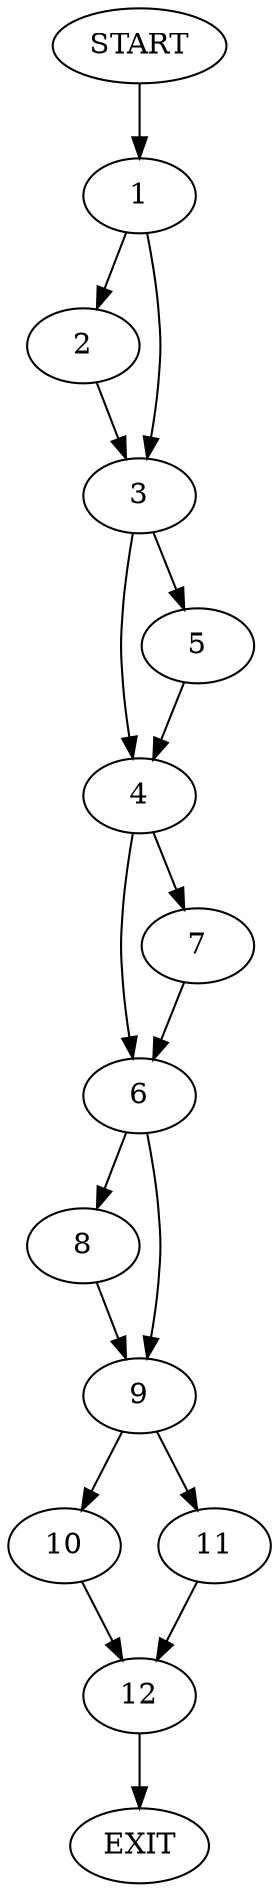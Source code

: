 digraph {
0 [label="START"]
13 [label="EXIT"]
0 -> 1
1 -> 2
1 -> 3
3 -> 4
3 -> 5
2 -> 3
4 -> 6
4 -> 7
5 -> 4
7 -> 6
6 -> 8
6 -> 9
9 -> 10
9 -> 11
8 -> 9
10 -> 12
11 -> 12
12 -> 13
}
